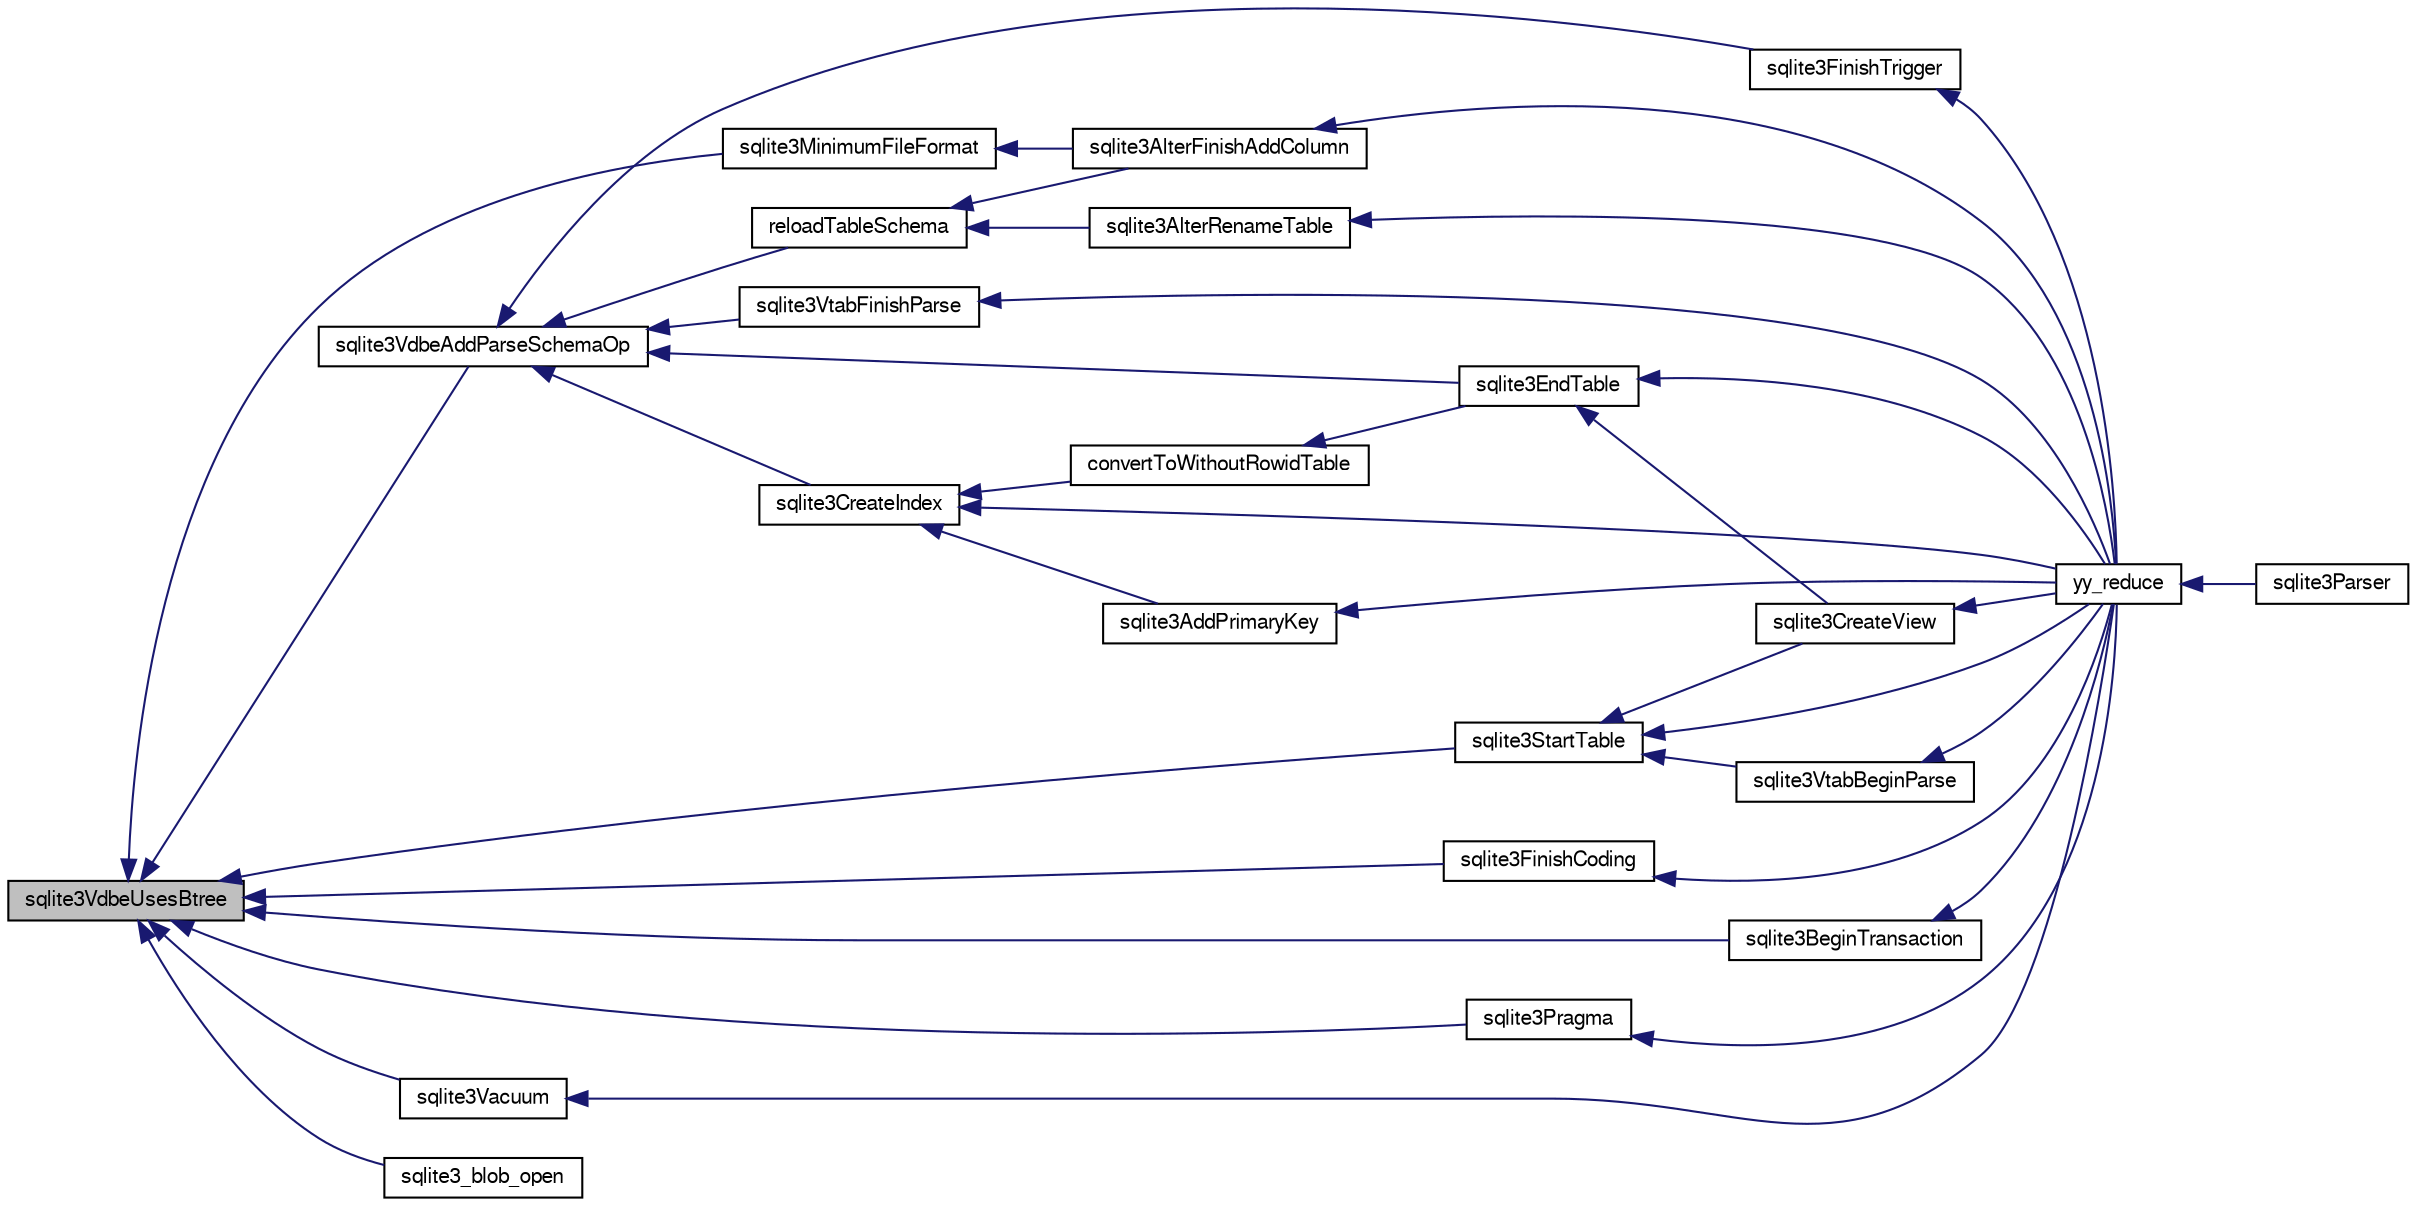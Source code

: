 digraph "sqlite3VdbeUsesBtree"
{
  edge [fontname="FreeSans",fontsize="10",labelfontname="FreeSans",labelfontsize="10"];
  node [fontname="FreeSans",fontsize="10",shape=record];
  rankdir="LR";
  Node797405 [label="sqlite3VdbeUsesBtree",height=0.2,width=0.4,color="black", fillcolor="grey75", style="filled", fontcolor="black"];
  Node797405 -> Node797406 [dir="back",color="midnightblue",fontsize="10",style="solid",fontname="FreeSans"];
  Node797406 [label="sqlite3VdbeAddParseSchemaOp",height=0.2,width=0.4,color="black", fillcolor="white", style="filled",URL="$sqlite3_8c.html#a52c71cba3d53e0eb5c0c785ef9a7ec8f"];
  Node797406 -> Node797407 [dir="back",color="midnightblue",fontsize="10",style="solid",fontname="FreeSans"];
  Node797407 [label="reloadTableSchema",height=0.2,width=0.4,color="black", fillcolor="white", style="filled",URL="$sqlite3_8c.html#aec12bc2a95741e915fbe82b98fb1f8c6"];
  Node797407 -> Node797408 [dir="back",color="midnightblue",fontsize="10",style="solid",fontname="FreeSans"];
  Node797408 [label="sqlite3AlterRenameTable",height=0.2,width=0.4,color="black", fillcolor="white", style="filled",URL="$sqlite3_8c.html#aa5cfdb507ff74e559f2efb0318c96d2c"];
  Node797408 -> Node797409 [dir="back",color="midnightblue",fontsize="10",style="solid",fontname="FreeSans"];
  Node797409 [label="yy_reduce",height=0.2,width=0.4,color="black", fillcolor="white", style="filled",URL="$sqlite3_8c.html#a7c419a9b25711c666a9a2449ef377f14"];
  Node797409 -> Node797410 [dir="back",color="midnightblue",fontsize="10",style="solid",fontname="FreeSans"];
  Node797410 [label="sqlite3Parser",height=0.2,width=0.4,color="black", fillcolor="white", style="filled",URL="$sqlite3_8c.html#a0327d71a5fabe0b6a343d78a2602e72a"];
  Node797407 -> Node797411 [dir="back",color="midnightblue",fontsize="10",style="solid",fontname="FreeSans"];
  Node797411 [label="sqlite3AlterFinishAddColumn",height=0.2,width=0.4,color="black", fillcolor="white", style="filled",URL="$sqlite3_8c.html#a392e1e5be904b01216faae16a77c2c31"];
  Node797411 -> Node797409 [dir="back",color="midnightblue",fontsize="10",style="solid",fontname="FreeSans"];
  Node797406 -> Node797412 [dir="back",color="midnightblue",fontsize="10",style="solid",fontname="FreeSans"];
  Node797412 [label="sqlite3EndTable",height=0.2,width=0.4,color="black", fillcolor="white", style="filled",URL="$sqlite3_8c.html#a7b5f2c66c0f0b6f819d970ca389768b0"];
  Node797412 -> Node797413 [dir="back",color="midnightblue",fontsize="10",style="solid",fontname="FreeSans"];
  Node797413 [label="sqlite3CreateView",height=0.2,width=0.4,color="black", fillcolor="white", style="filled",URL="$sqlite3_8c.html#a9d85cb00ff71dee5cd9a019503a6982e"];
  Node797413 -> Node797409 [dir="back",color="midnightblue",fontsize="10",style="solid",fontname="FreeSans"];
  Node797412 -> Node797409 [dir="back",color="midnightblue",fontsize="10",style="solid",fontname="FreeSans"];
  Node797406 -> Node797414 [dir="back",color="midnightblue",fontsize="10",style="solid",fontname="FreeSans"];
  Node797414 [label="sqlite3CreateIndex",height=0.2,width=0.4,color="black", fillcolor="white", style="filled",URL="$sqlite3_8c.html#a8dbe5e590ab6c58a8c45f34f7c81e825"];
  Node797414 -> Node797415 [dir="back",color="midnightblue",fontsize="10",style="solid",fontname="FreeSans"];
  Node797415 [label="sqlite3AddPrimaryKey",height=0.2,width=0.4,color="black", fillcolor="white", style="filled",URL="$sqlite3_8c.html#af2b0672c3379d2a7d927d210ae0ade62"];
  Node797415 -> Node797409 [dir="back",color="midnightblue",fontsize="10",style="solid",fontname="FreeSans"];
  Node797414 -> Node797416 [dir="back",color="midnightblue",fontsize="10",style="solid",fontname="FreeSans"];
  Node797416 [label="convertToWithoutRowidTable",height=0.2,width=0.4,color="black", fillcolor="white", style="filled",URL="$sqlite3_8c.html#a0d41effc4e4a0ba740429a08f6747313"];
  Node797416 -> Node797412 [dir="back",color="midnightblue",fontsize="10",style="solid",fontname="FreeSans"];
  Node797414 -> Node797409 [dir="back",color="midnightblue",fontsize="10",style="solid",fontname="FreeSans"];
  Node797406 -> Node797417 [dir="back",color="midnightblue",fontsize="10",style="solid",fontname="FreeSans"];
  Node797417 [label="sqlite3FinishTrigger",height=0.2,width=0.4,color="black", fillcolor="white", style="filled",URL="$sqlite3_8c.html#a15231afa0ac739363aee4cdb88380886"];
  Node797417 -> Node797409 [dir="back",color="midnightblue",fontsize="10",style="solid",fontname="FreeSans"];
  Node797406 -> Node797418 [dir="back",color="midnightblue",fontsize="10",style="solid",fontname="FreeSans"];
  Node797418 [label="sqlite3VtabFinishParse",height=0.2,width=0.4,color="black", fillcolor="white", style="filled",URL="$sqlite3_8c.html#a31979f7a03df3cc53c4189dd1f3ea24c"];
  Node797418 -> Node797409 [dir="back",color="midnightblue",fontsize="10",style="solid",fontname="FreeSans"];
  Node797405 -> Node797419 [dir="back",color="midnightblue",fontsize="10",style="solid",fontname="FreeSans"];
  Node797419 [label="sqlite3_blob_open",height=0.2,width=0.4,color="black", fillcolor="white", style="filled",URL="$sqlite3_8h.html#adb8ad839a5bdd62a43785132bc7dd518"];
  Node797405 -> Node797420 [dir="back",color="midnightblue",fontsize="10",style="solid",fontname="FreeSans"];
  Node797420 [label="sqlite3MinimumFileFormat",height=0.2,width=0.4,color="black", fillcolor="white", style="filled",URL="$sqlite3_8c.html#afda39106451b0eb062fa54d5b9d36aec"];
  Node797420 -> Node797411 [dir="back",color="midnightblue",fontsize="10",style="solid",fontname="FreeSans"];
  Node797405 -> Node797421 [dir="back",color="midnightblue",fontsize="10",style="solid",fontname="FreeSans"];
  Node797421 [label="sqlite3FinishCoding",height=0.2,width=0.4,color="black", fillcolor="white", style="filled",URL="$sqlite3_8c.html#a651bc5b446c276c092705856d995b278"];
  Node797421 -> Node797409 [dir="back",color="midnightblue",fontsize="10",style="solid",fontname="FreeSans"];
  Node797405 -> Node797422 [dir="back",color="midnightblue",fontsize="10",style="solid",fontname="FreeSans"];
  Node797422 [label="sqlite3StartTable",height=0.2,width=0.4,color="black", fillcolor="white", style="filled",URL="$sqlite3_8c.html#af49b4395f39d9078a0dda2484c183012"];
  Node797422 -> Node797413 [dir="back",color="midnightblue",fontsize="10",style="solid",fontname="FreeSans"];
  Node797422 -> Node797423 [dir="back",color="midnightblue",fontsize="10",style="solid",fontname="FreeSans"];
  Node797423 [label="sqlite3VtabBeginParse",height=0.2,width=0.4,color="black", fillcolor="white", style="filled",URL="$sqlite3_8c.html#a081b9e174ed9650ac90990d60cd36e96"];
  Node797423 -> Node797409 [dir="back",color="midnightblue",fontsize="10",style="solid",fontname="FreeSans"];
  Node797422 -> Node797409 [dir="back",color="midnightblue",fontsize="10",style="solid",fontname="FreeSans"];
  Node797405 -> Node797424 [dir="back",color="midnightblue",fontsize="10",style="solid",fontname="FreeSans"];
  Node797424 [label="sqlite3BeginTransaction",height=0.2,width=0.4,color="black", fillcolor="white", style="filled",URL="$sqlite3_8c.html#abfb93cfc61e03b96fc07c5bb4a42c51d"];
  Node797424 -> Node797409 [dir="back",color="midnightblue",fontsize="10",style="solid",fontname="FreeSans"];
  Node797405 -> Node797425 [dir="back",color="midnightblue",fontsize="10",style="solid",fontname="FreeSans"];
  Node797425 [label="sqlite3Pragma",height=0.2,width=0.4,color="black", fillcolor="white", style="filled",URL="$sqlite3_8c.html#a111391370f58f8e6a6eca51fd34d62ed"];
  Node797425 -> Node797409 [dir="back",color="midnightblue",fontsize="10",style="solid",fontname="FreeSans"];
  Node797405 -> Node797426 [dir="back",color="midnightblue",fontsize="10",style="solid",fontname="FreeSans"];
  Node797426 [label="sqlite3Vacuum",height=0.2,width=0.4,color="black", fillcolor="white", style="filled",URL="$sqlite3_8c.html#a159c3c7dc3c5964ea3f83a45f995b6a8"];
  Node797426 -> Node797409 [dir="back",color="midnightblue",fontsize="10",style="solid",fontname="FreeSans"];
}
